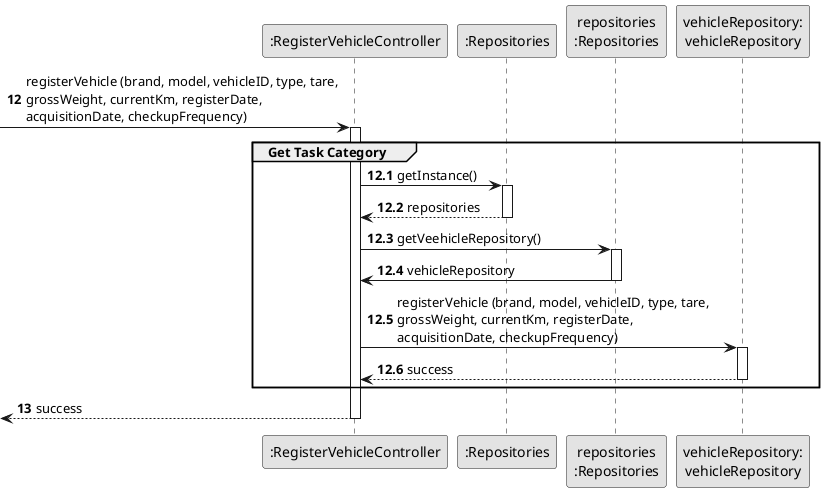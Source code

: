 @startuml
skinparam monochrome true
skinparam packageStyle rectangle
skinparam shadowing false

participant ":RegisterVehicleController" as CTRL
participant ":Repositories" as RepositorySingleton
participant "repositories\n:Repositories" as PLAT
participant "vehicleRepository:\nvehicleRepository" as TaskCategoryRepository

autonumber 12
-> CTRL : registerVehicle (brand, model, vehicleID, type, tare,\ngrossWeight, currentKm, registerDate, \nacquisitionDate, checkupFrequency)

autonumber 12.1

activate CTRL
    group Get Task Category
        CTRL -> RepositorySingleton : getInstance()
        activate RepositorySingleton

            RepositorySingleton --> CTRL: repositories
        deactivate RepositorySingleton

        CTRL -> PLAT : getVeehicleRepository()
        activate PLAT

            PLAT -> CTRL : vehicleRepository
        deactivate PLAT

        CTRL -> TaskCategoryRepository : registerVehicle (brand, model, vehicleID, type, tare,\ngrossWeight, currentKm, registerDate, \nacquisitionDate, checkupFrequency)
        activate TaskCategoryRepository

            TaskCategoryRepository --> CTRL : success
        deactivate TaskCategoryRepository

    end group

    autonumber 13
    <-- CTRL : success

deactivate CTRL


@enduml